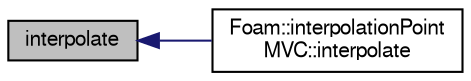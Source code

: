 digraph "interpolate"
{
  bgcolor="transparent";
  edge [fontname="FreeSans",fontsize="10",labelfontname="FreeSans",labelfontsize="10"];
  node [fontname="FreeSans",fontsize="10",shape=record];
  rankdir="LR";
  Node1 [label="interpolate",height=0.2,width=0.4,color="black", fillcolor="grey75", style="filled" fontcolor="black"];
  Node1 -> Node2 [dir="back",color="midnightblue",fontsize="10",style="solid",fontname="FreeSans"];
  Node2 [label="Foam::interpolationPoint\lMVC::interpolate",height=0.2,width=0.4,color="black",URL="$a01123.html#aae7ea0b03b6fceb11bcce39a8849d077",tooltip="Interpolate field for the given cellPointWeight. "];
}
